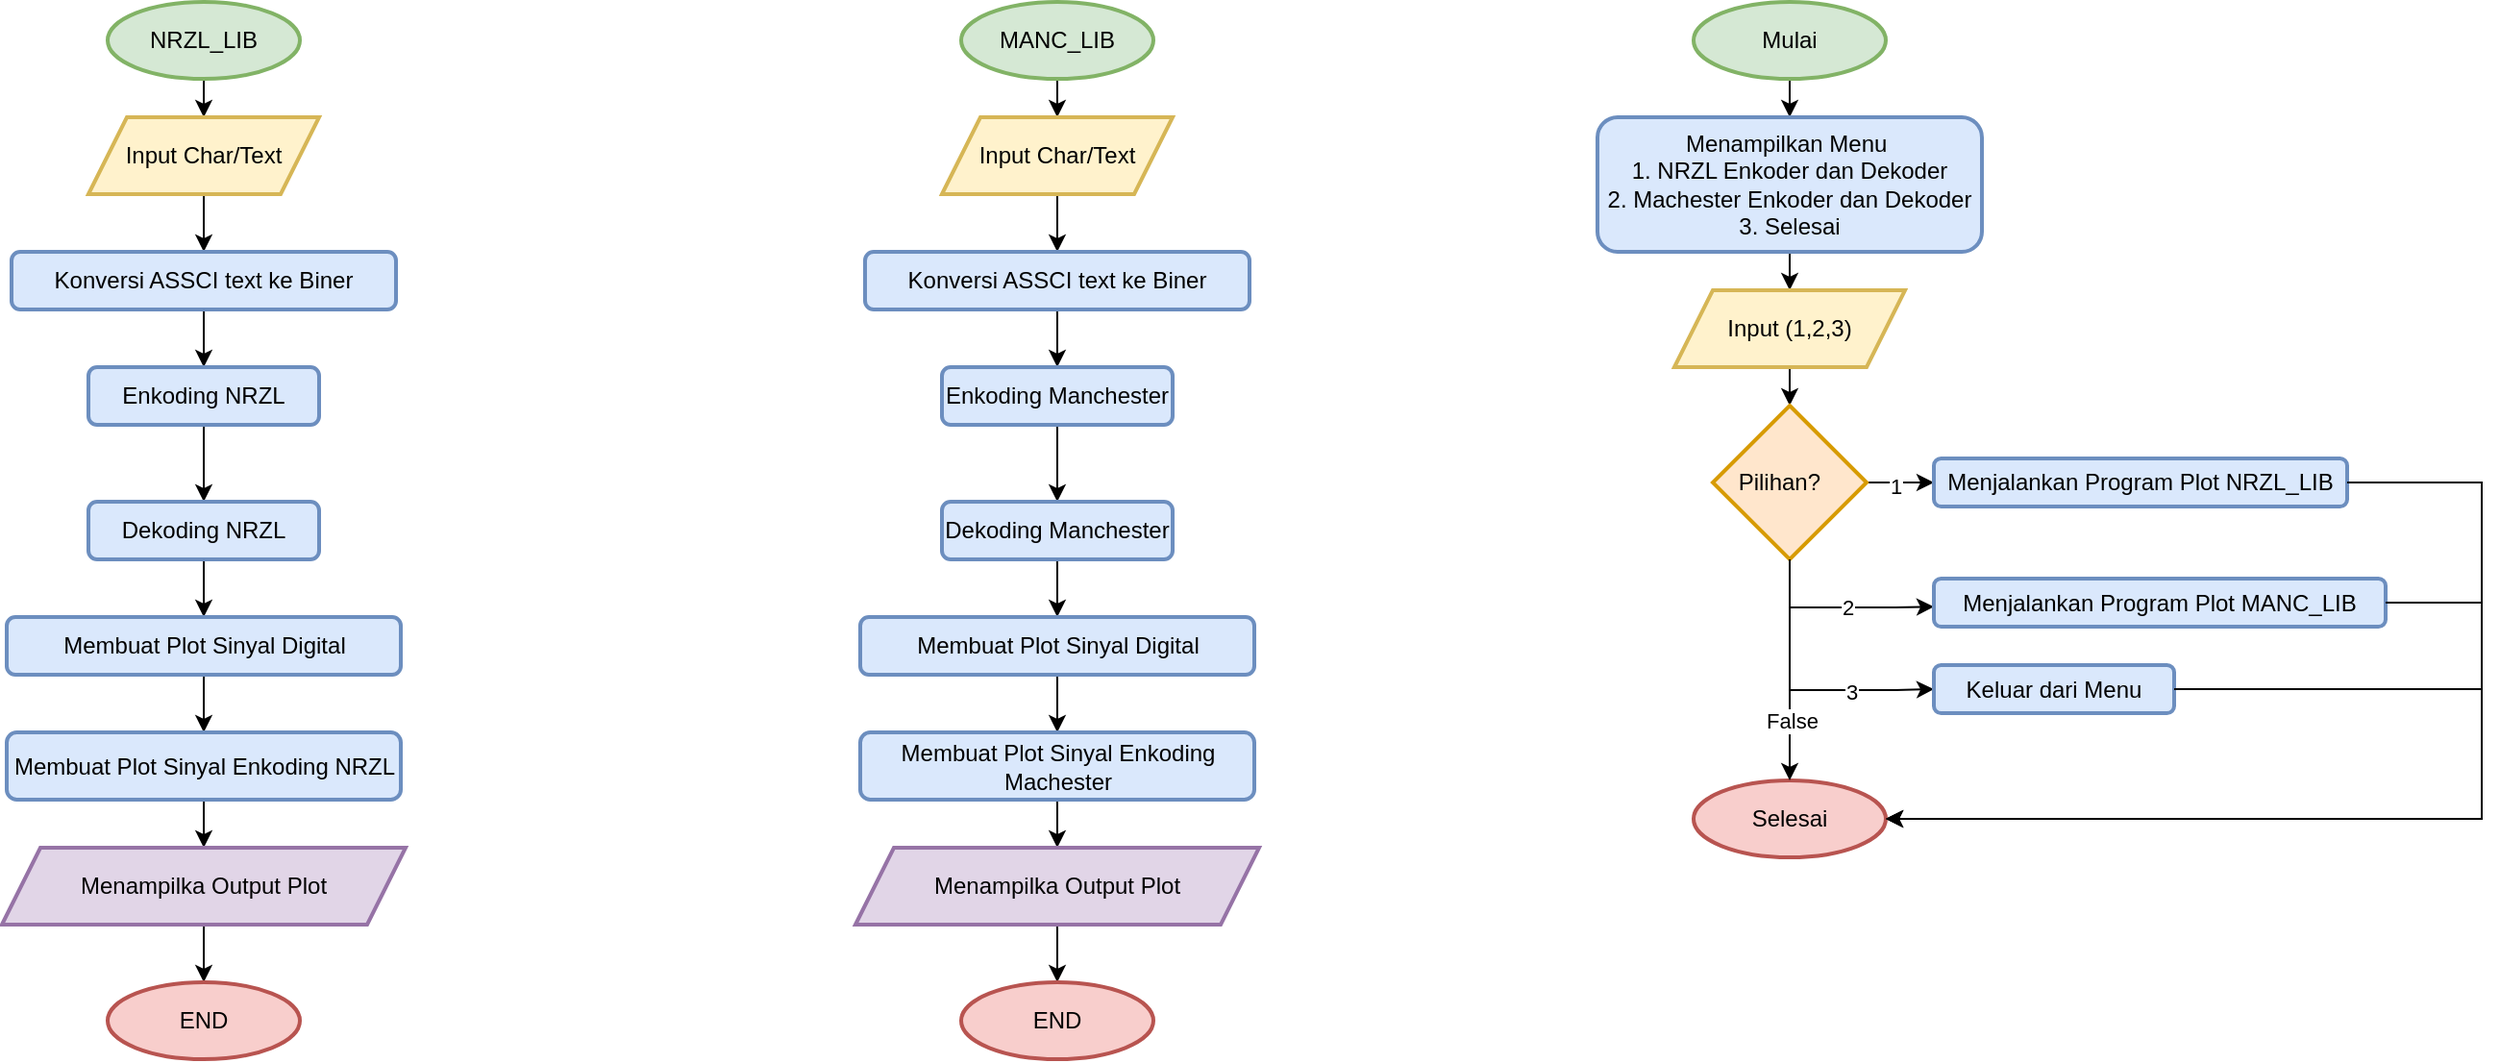 <mxfile version="24.0.4" type="device">
  <diagram id="C5RBs43oDa-KdzZeNtuy" name="Page-1">
    <mxGraphModel dx="750" dy="478" grid="0" gridSize="10" guides="1" tooltips="1" connect="1" arrows="1" fold="1" page="1" pageScale="1" pageWidth="827" pageHeight="1169" math="0" shadow="0">
      <root>
        <mxCell id="WIyWlLk6GJQsqaUBKTNV-0" />
        <mxCell id="WIyWlLk6GJQsqaUBKTNV-1" parent="WIyWlLk6GJQsqaUBKTNV-0" />
        <mxCell id="xp57jLWlR92X92yu9Kc1-2" value="" style="edgeStyle=orthogonalEdgeStyle;rounded=0;orthogonalLoop=1;jettySize=auto;html=1;" edge="1" parent="WIyWlLk6GJQsqaUBKTNV-1" source="xp57jLWlR92X92yu9Kc1-0" target="xp57jLWlR92X92yu9Kc1-1">
          <mxGeometry relative="1" as="geometry" />
        </mxCell>
        <mxCell id="xp57jLWlR92X92yu9Kc1-0" value="NRZL_LIB" style="strokeWidth=2;html=1;shape=mxgraph.flowchart.start_1;whiteSpace=wrap;fillColor=#d5e8d4;strokeColor=#82b366;" vertex="1" parent="WIyWlLk6GJQsqaUBKTNV-1">
          <mxGeometry x="85" y="40" width="100" height="40" as="geometry" />
        </mxCell>
        <mxCell id="xp57jLWlR92X92yu9Kc1-4" value="" style="edgeStyle=orthogonalEdgeStyle;rounded=0;orthogonalLoop=1;jettySize=auto;html=1;" edge="1" parent="WIyWlLk6GJQsqaUBKTNV-1" source="xp57jLWlR92X92yu9Kc1-1" target="xp57jLWlR92X92yu9Kc1-3">
          <mxGeometry relative="1" as="geometry" />
        </mxCell>
        <mxCell id="xp57jLWlR92X92yu9Kc1-1" value="Input Char/Text" style="shape=parallelogram;perimeter=parallelogramPerimeter;whiteSpace=wrap;html=1;fixedSize=1;strokeWidth=2;fillColor=#fff2cc;strokeColor=#d6b656;" vertex="1" parent="WIyWlLk6GJQsqaUBKTNV-1">
          <mxGeometry x="75" y="100" width="120" height="40" as="geometry" />
        </mxCell>
        <mxCell id="xp57jLWlR92X92yu9Kc1-6" value="" style="edgeStyle=orthogonalEdgeStyle;rounded=0;orthogonalLoop=1;jettySize=auto;html=1;" edge="1" parent="WIyWlLk6GJQsqaUBKTNV-1" source="xp57jLWlR92X92yu9Kc1-3" target="xp57jLWlR92X92yu9Kc1-5">
          <mxGeometry relative="1" as="geometry" />
        </mxCell>
        <mxCell id="xp57jLWlR92X92yu9Kc1-3" value="Konversi ASSCI text&amp;nbsp;ke Biner" style="rounded=1;whiteSpace=wrap;html=1;strokeWidth=2;fillColor=#dae8fc;strokeColor=#6c8ebf;" vertex="1" parent="WIyWlLk6GJQsqaUBKTNV-1">
          <mxGeometry x="35" y="170" width="200" height="30" as="geometry" />
        </mxCell>
        <mxCell id="xp57jLWlR92X92yu9Kc1-8" value="" style="edgeStyle=orthogonalEdgeStyle;rounded=0;orthogonalLoop=1;jettySize=auto;html=1;" edge="1" parent="WIyWlLk6GJQsqaUBKTNV-1" source="xp57jLWlR92X92yu9Kc1-5" target="xp57jLWlR92X92yu9Kc1-7">
          <mxGeometry relative="1" as="geometry" />
        </mxCell>
        <mxCell id="xp57jLWlR92X92yu9Kc1-5" value="Enkoding NRZL" style="whiteSpace=wrap;html=1;rounded=1;strokeWidth=2;fillColor=#dae8fc;strokeColor=#6c8ebf;" vertex="1" parent="WIyWlLk6GJQsqaUBKTNV-1">
          <mxGeometry x="75" y="230" width="120" height="30" as="geometry" />
        </mxCell>
        <mxCell id="xp57jLWlR92X92yu9Kc1-10" value="" style="edgeStyle=orthogonalEdgeStyle;rounded=0;orthogonalLoop=1;jettySize=auto;html=1;" edge="1" parent="WIyWlLk6GJQsqaUBKTNV-1" source="xp57jLWlR92X92yu9Kc1-7" target="xp57jLWlR92X92yu9Kc1-9">
          <mxGeometry relative="1" as="geometry" />
        </mxCell>
        <mxCell id="xp57jLWlR92X92yu9Kc1-7" value="Dekoding NRZL" style="whiteSpace=wrap;html=1;rounded=1;strokeWidth=2;fillColor=#dae8fc;strokeColor=#6c8ebf;" vertex="1" parent="WIyWlLk6GJQsqaUBKTNV-1">
          <mxGeometry x="75" y="300" width="120" height="30" as="geometry" />
        </mxCell>
        <mxCell id="xp57jLWlR92X92yu9Kc1-12" value="" style="edgeStyle=orthogonalEdgeStyle;rounded=0;orthogonalLoop=1;jettySize=auto;html=1;" edge="1" parent="WIyWlLk6GJQsqaUBKTNV-1" source="xp57jLWlR92X92yu9Kc1-9" target="xp57jLWlR92X92yu9Kc1-11">
          <mxGeometry relative="1" as="geometry" />
        </mxCell>
        <mxCell id="xp57jLWlR92X92yu9Kc1-9" value="Membuat Plot Sinyal Digital" style="whiteSpace=wrap;html=1;rounded=1;strokeWidth=2;fillColor=#dae8fc;strokeColor=#6c8ebf;" vertex="1" parent="WIyWlLk6GJQsqaUBKTNV-1">
          <mxGeometry x="32.5" y="360" width="205" height="30" as="geometry" />
        </mxCell>
        <mxCell id="xp57jLWlR92X92yu9Kc1-22" value="" style="edgeStyle=orthogonalEdgeStyle;rounded=0;orthogonalLoop=1;jettySize=auto;html=1;" edge="1" parent="WIyWlLk6GJQsqaUBKTNV-1" source="xp57jLWlR92X92yu9Kc1-11" target="xp57jLWlR92X92yu9Kc1-21">
          <mxGeometry relative="1" as="geometry" />
        </mxCell>
        <mxCell id="xp57jLWlR92X92yu9Kc1-11" value="Membuat Plot Sinyal Enkoding NRZL" style="whiteSpace=wrap;html=1;rounded=1;strokeWidth=2;fillColor=#dae8fc;strokeColor=#6c8ebf;" vertex="1" parent="WIyWlLk6GJQsqaUBKTNV-1">
          <mxGeometry x="32.5" y="420" width="205" height="35" as="geometry" />
        </mxCell>
        <mxCell id="xp57jLWlR92X92yu9Kc1-24" value="" style="edgeStyle=orthogonalEdgeStyle;rounded=0;orthogonalLoop=1;jettySize=auto;html=1;" edge="1" parent="WIyWlLk6GJQsqaUBKTNV-1" source="xp57jLWlR92X92yu9Kc1-21" target="xp57jLWlR92X92yu9Kc1-23">
          <mxGeometry relative="1" as="geometry" />
        </mxCell>
        <mxCell id="xp57jLWlR92X92yu9Kc1-21" value="Menampilka Output Plot" style="shape=parallelogram;perimeter=parallelogramPerimeter;whiteSpace=wrap;html=1;fixedSize=1;strokeWidth=2;fillColor=#e1d5e7;strokeColor=#9673a6;" vertex="1" parent="WIyWlLk6GJQsqaUBKTNV-1">
          <mxGeometry x="30" y="480" width="210" height="40" as="geometry" />
        </mxCell>
        <mxCell id="xp57jLWlR92X92yu9Kc1-23" value="END" style="strokeWidth=2;html=1;shape=mxgraph.flowchart.start_1;whiteSpace=wrap;fillColor=#f8cecc;strokeColor=#b85450;" vertex="1" parent="WIyWlLk6GJQsqaUBKTNV-1">
          <mxGeometry x="85" y="550" width="100" height="40" as="geometry" />
        </mxCell>
        <mxCell id="xp57jLWlR92X92yu9Kc1-25" value="" style="edgeStyle=orthogonalEdgeStyle;rounded=0;orthogonalLoop=1;jettySize=auto;html=1;" edge="1" parent="WIyWlLk6GJQsqaUBKTNV-1" source="xp57jLWlR92X92yu9Kc1-26" target="xp57jLWlR92X92yu9Kc1-28">
          <mxGeometry relative="1" as="geometry" />
        </mxCell>
        <mxCell id="xp57jLWlR92X92yu9Kc1-26" value="MANC_LIB" style="strokeWidth=2;html=1;shape=mxgraph.flowchart.start_1;whiteSpace=wrap;fillColor=#d5e8d4;strokeColor=#82b366;" vertex="1" parent="WIyWlLk6GJQsqaUBKTNV-1">
          <mxGeometry x="529" y="40" width="100" height="40" as="geometry" />
        </mxCell>
        <mxCell id="xp57jLWlR92X92yu9Kc1-27" value="" style="edgeStyle=orthogonalEdgeStyle;rounded=0;orthogonalLoop=1;jettySize=auto;html=1;" edge="1" parent="WIyWlLk6GJQsqaUBKTNV-1" source="xp57jLWlR92X92yu9Kc1-28" target="xp57jLWlR92X92yu9Kc1-30">
          <mxGeometry relative="1" as="geometry" />
        </mxCell>
        <mxCell id="xp57jLWlR92X92yu9Kc1-28" value="Input Char/Text" style="shape=parallelogram;perimeter=parallelogramPerimeter;whiteSpace=wrap;html=1;fixedSize=1;strokeWidth=2;fillColor=#fff2cc;strokeColor=#d6b656;" vertex="1" parent="WIyWlLk6GJQsqaUBKTNV-1">
          <mxGeometry x="519" y="100" width="120" height="40" as="geometry" />
        </mxCell>
        <mxCell id="xp57jLWlR92X92yu9Kc1-29" value="" style="edgeStyle=orthogonalEdgeStyle;rounded=0;orthogonalLoop=1;jettySize=auto;html=1;" edge="1" parent="WIyWlLk6GJQsqaUBKTNV-1" source="xp57jLWlR92X92yu9Kc1-30" target="xp57jLWlR92X92yu9Kc1-32">
          <mxGeometry relative="1" as="geometry" />
        </mxCell>
        <mxCell id="xp57jLWlR92X92yu9Kc1-30" value="Konversi ASSCI text&amp;nbsp;ke Biner" style="rounded=1;whiteSpace=wrap;html=1;strokeWidth=2;fillColor=#dae8fc;strokeColor=#6c8ebf;" vertex="1" parent="WIyWlLk6GJQsqaUBKTNV-1">
          <mxGeometry x="479" y="170" width="200" height="30" as="geometry" />
        </mxCell>
        <mxCell id="xp57jLWlR92X92yu9Kc1-31" value="" style="edgeStyle=orthogonalEdgeStyle;rounded=0;orthogonalLoop=1;jettySize=auto;html=1;" edge="1" parent="WIyWlLk6GJQsqaUBKTNV-1" source="xp57jLWlR92X92yu9Kc1-32" target="xp57jLWlR92X92yu9Kc1-34">
          <mxGeometry relative="1" as="geometry" />
        </mxCell>
        <mxCell id="xp57jLWlR92X92yu9Kc1-32" value="Enkoding Manchester" style="whiteSpace=wrap;html=1;rounded=1;strokeWidth=2;fillColor=#dae8fc;strokeColor=#6c8ebf;" vertex="1" parent="WIyWlLk6GJQsqaUBKTNV-1">
          <mxGeometry x="519" y="230" width="120" height="30" as="geometry" />
        </mxCell>
        <mxCell id="xp57jLWlR92X92yu9Kc1-33" value="" style="edgeStyle=orthogonalEdgeStyle;rounded=0;orthogonalLoop=1;jettySize=auto;html=1;" edge="1" parent="WIyWlLk6GJQsqaUBKTNV-1" source="xp57jLWlR92X92yu9Kc1-34" target="xp57jLWlR92X92yu9Kc1-36">
          <mxGeometry relative="1" as="geometry" />
        </mxCell>
        <mxCell id="xp57jLWlR92X92yu9Kc1-34" value="Dekoding Manchester" style="whiteSpace=wrap;html=1;rounded=1;strokeWidth=2;fillColor=#dae8fc;strokeColor=#6c8ebf;" vertex="1" parent="WIyWlLk6GJQsqaUBKTNV-1">
          <mxGeometry x="519" y="300" width="120" height="30" as="geometry" />
        </mxCell>
        <mxCell id="xp57jLWlR92X92yu9Kc1-35" value="" style="edgeStyle=orthogonalEdgeStyle;rounded=0;orthogonalLoop=1;jettySize=auto;html=1;" edge="1" parent="WIyWlLk6GJQsqaUBKTNV-1" source="xp57jLWlR92X92yu9Kc1-36" target="xp57jLWlR92X92yu9Kc1-38">
          <mxGeometry relative="1" as="geometry" />
        </mxCell>
        <mxCell id="xp57jLWlR92X92yu9Kc1-36" value="Membuat Plot Sinyal Digital" style="whiteSpace=wrap;html=1;rounded=1;strokeWidth=2;fillColor=#dae8fc;strokeColor=#6c8ebf;" vertex="1" parent="WIyWlLk6GJQsqaUBKTNV-1">
          <mxGeometry x="476.5" y="360" width="205" height="30" as="geometry" />
        </mxCell>
        <mxCell id="xp57jLWlR92X92yu9Kc1-37" value="" style="edgeStyle=orthogonalEdgeStyle;rounded=0;orthogonalLoop=1;jettySize=auto;html=1;" edge="1" parent="WIyWlLk6GJQsqaUBKTNV-1" source="xp57jLWlR92X92yu9Kc1-38" target="xp57jLWlR92X92yu9Kc1-40">
          <mxGeometry relative="1" as="geometry" />
        </mxCell>
        <mxCell id="xp57jLWlR92X92yu9Kc1-38" value="Membuat Plot Sinyal Enkoding Machester" style="whiteSpace=wrap;html=1;rounded=1;strokeWidth=2;fillColor=#dae8fc;strokeColor=#6c8ebf;" vertex="1" parent="WIyWlLk6GJQsqaUBKTNV-1">
          <mxGeometry x="476.5" y="420" width="205" height="35" as="geometry" />
        </mxCell>
        <mxCell id="xp57jLWlR92X92yu9Kc1-39" value="" style="edgeStyle=orthogonalEdgeStyle;rounded=0;orthogonalLoop=1;jettySize=auto;html=1;" edge="1" parent="WIyWlLk6GJQsqaUBKTNV-1" source="xp57jLWlR92X92yu9Kc1-40" target="xp57jLWlR92X92yu9Kc1-41">
          <mxGeometry relative="1" as="geometry" />
        </mxCell>
        <mxCell id="xp57jLWlR92X92yu9Kc1-40" value="Menampilka Output Plot" style="shape=parallelogram;perimeter=parallelogramPerimeter;whiteSpace=wrap;html=1;fixedSize=1;strokeWidth=2;fillColor=#e1d5e7;strokeColor=#9673a6;" vertex="1" parent="WIyWlLk6GJQsqaUBKTNV-1">
          <mxGeometry x="474" y="480" width="210" height="40" as="geometry" />
        </mxCell>
        <mxCell id="xp57jLWlR92X92yu9Kc1-41" value="END" style="strokeWidth=2;html=1;shape=mxgraph.flowchart.start_1;whiteSpace=wrap;fillColor=#f8cecc;strokeColor=#b85450;" vertex="1" parent="WIyWlLk6GJQsqaUBKTNV-1">
          <mxGeometry x="529" y="550" width="100" height="40" as="geometry" />
        </mxCell>
        <mxCell id="xp57jLWlR92X92yu9Kc1-59" value="" style="edgeStyle=orthogonalEdgeStyle;rounded=0;orthogonalLoop=1;jettySize=auto;html=1;" edge="1" parent="WIyWlLk6GJQsqaUBKTNV-1" source="xp57jLWlR92X92yu9Kc1-43" target="xp57jLWlR92X92yu9Kc1-47">
          <mxGeometry relative="1" as="geometry" />
        </mxCell>
        <mxCell id="xp57jLWlR92X92yu9Kc1-43" value="Mulai" style="strokeWidth=2;html=1;shape=mxgraph.flowchart.start_1;whiteSpace=wrap;fillColor=#d5e8d4;strokeColor=#82b366;" vertex="1" parent="WIyWlLk6GJQsqaUBKTNV-1">
          <mxGeometry x="910" y="40" width="100" height="40" as="geometry" />
        </mxCell>
        <mxCell id="xp57jLWlR92X92yu9Kc1-61" value="" style="edgeStyle=orthogonalEdgeStyle;rounded=0;orthogonalLoop=1;jettySize=auto;html=1;" edge="1" parent="WIyWlLk6GJQsqaUBKTNV-1" source="xp57jLWlR92X92yu9Kc1-47" target="xp57jLWlR92X92yu9Kc1-60">
          <mxGeometry relative="1" as="geometry" />
        </mxCell>
        <mxCell id="xp57jLWlR92X92yu9Kc1-47" value="Menampilkan Menu&amp;nbsp;&lt;br&gt;1. NRZL Enkoder dan Dekoder&lt;div&gt;2. Machester Enkoder dan Dekoder&lt;/div&gt;&lt;div&gt;3. Selesai&lt;/div&gt;" style="rounded=1;whiteSpace=wrap;html=1;strokeWidth=2;fillColor=#dae8fc;strokeColor=#6c8ebf;align=center;" vertex="1" parent="WIyWlLk6GJQsqaUBKTNV-1">
          <mxGeometry x="860" y="100" width="200" height="70" as="geometry" />
        </mxCell>
        <mxCell id="xp57jLWlR92X92yu9Kc1-58" value="Selesai" style="strokeWidth=2;html=1;shape=mxgraph.flowchart.start_1;whiteSpace=wrap;fillColor=#f8cecc;strokeColor=#b85450;" vertex="1" parent="WIyWlLk6GJQsqaUBKTNV-1">
          <mxGeometry x="910" y="445" width="100" height="40" as="geometry" />
        </mxCell>
        <mxCell id="xp57jLWlR92X92yu9Kc1-63" value="" style="edgeStyle=orthogonalEdgeStyle;rounded=0;orthogonalLoop=1;jettySize=auto;html=1;" edge="1" parent="WIyWlLk6GJQsqaUBKTNV-1" source="xp57jLWlR92X92yu9Kc1-60" target="xp57jLWlR92X92yu9Kc1-62">
          <mxGeometry relative="1" as="geometry" />
        </mxCell>
        <mxCell id="xp57jLWlR92X92yu9Kc1-60" value="Input (1,2,3)" style="shape=parallelogram;perimeter=parallelogramPerimeter;whiteSpace=wrap;html=1;fixedSize=1;strokeWidth=2;fillColor=#fff2cc;strokeColor=#d6b656;" vertex="1" parent="WIyWlLk6GJQsqaUBKTNV-1">
          <mxGeometry x="900" y="190" width="120" height="40" as="geometry" />
        </mxCell>
        <mxCell id="xp57jLWlR92X92yu9Kc1-66" value="" style="edgeStyle=orthogonalEdgeStyle;rounded=0;orthogonalLoop=1;jettySize=auto;html=1;" edge="1" parent="WIyWlLk6GJQsqaUBKTNV-1" source="xp57jLWlR92X92yu9Kc1-62" target="xp57jLWlR92X92yu9Kc1-65">
          <mxGeometry relative="1" as="geometry" />
        </mxCell>
        <mxCell id="xp57jLWlR92X92yu9Kc1-77" value="1" style="edgeLabel;html=1;align=center;verticalAlign=middle;resizable=0;points=[];" vertex="1" connectable="0" parent="xp57jLWlR92X92yu9Kc1-66">
          <mxGeometry x="-0.363" y="-2" relative="1" as="geometry">
            <mxPoint as="offset" />
          </mxGeometry>
        </mxCell>
        <mxCell id="xp57jLWlR92X92yu9Kc1-68" value="" style="edgeStyle=orthogonalEdgeStyle;rounded=0;orthogonalLoop=1;jettySize=auto;html=1;entryX=0;entryY=0.585;entryDx=0;entryDy=0;entryPerimeter=0;" edge="1" parent="WIyWlLk6GJQsqaUBKTNV-1" target="xp57jLWlR92X92yu9Kc1-67">
          <mxGeometry relative="1" as="geometry">
            <mxPoint x="960.0" y="330.0" as="sourcePoint" />
            <Array as="points">
              <mxPoint x="960" y="355" />
              <mxPoint x="1015" y="355" />
            </Array>
          </mxGeometry>
        </mxCell>
        <mxCell id="xp57jLWlR92X92yu9Kc1-78" value="2" style="edgeLabel;html=1;align=center;verticalAlign=middle;resizable=0;points=[];" vertex="1" connectable="0" parent="xp57jLWlR92X92yu9Kc1-68">
          <mxGeometry x="0.102" relative="1" as="geometry">
            <mxPoint as="offset" />
          </mxGeometry>
        </mxCell>
        <mxCell id="xp57jLWlR92X92yu9Kc1-81" style="edgeStyle=orthogonalEdgeStyle;rounded=0;orthogonalLoop=1;jettySize=auto;html=1;entryX=0;entryY=0.5;entryDx=0;entryDy=0;" edge="1" parent="WIyWlLk6GJQsqaUBKTNV-1" source="xp57jLWlR92X92yu9Kc1-62" target="xp57jLWlR92X92yu9Kc1-72">
          <mxGeometry relative="1" as="geometry">
            <Array as="points">
              <mxPoint x="960" y="398" />
              <mxPoint x="1015" y="398" />
            </Array>
          </mxGeometry>
        </mxCell>
        <mxCell id="xp57jLWlR92X92yu9Kc1-82" value="3" style="edgeLabel;html=1;align=center;verticalAlign=middle;resizable=0;points=[];" vertex="1" connectable="0" parent="xp57jLWlR92X92yu9Kc1-81">
          <mxGeometry x="0.392" y="-1" relative="1" as="geometry">
            <mxPoint as="offset" />
          </mxGeometry>
        </mxCell>
        <mxCell id="xp57jLWlR92X92yu9Kc1-62" value="Pilihan?&lt;span style=&quot;white-space: pre;&quot;&gt;&#x9;&lt;/span&gt;" style="rhombus;whiteSpace=wrap;html=1;fillColor=#ffe6cc;strokeColor=#d79b00;strokeWidth=2;" vertex="1" parent="WIyWlLk6GJQsqaUBKTNV-1">
          <mxGeometry x="920" y="250" width="80" height="80" as="geometry" />
        </mxCell>
        <mxCell id="xp57jLWlR92X92yu9Kc1-65" value="Menjalankan Program Plot NRZL_LIB" style="rounded=1;whiteSpace=wrap;html=1;fillColor=#dae8fc;strokeColor=#6c8ebf;strokeWidth=2;" vertex="1" parent="WIyWlLk6GJQsqaUBKTNV-1">
          <mxGeometry x="1035" y="277.5" width="215" height="25" as="geometry" />
        </mxCell>
        <mxCell id="xp57jLWlR92X92yu9Kc1-67" value="Menjalankan Program Plot MANC_LIB" style="rounded=1;whiteSpace=wrap;html=1;fillColor=#dae8fc;strokeColor=#6c8ebf;strokeWidth=2;" vertex="1" parent="WIyWlLk6GJQsqaUBKTNV-1">
          <mxGeometry x="1035" y="340" width="235" height="25" as="geometry" />
        </mxCell>
        <mxCell id="xp57jLWlR92X92yu9Kc1-70" style="edgeStyle=orthogonalEdgeStyle;rounded=0;orthogonalLoop=1;jettySize=auto;html=1;entryX=1;entryY=0.5;entryDx=0;entryDy=0;entryPerimeter=0;" edge="1" parent="WIyWlLk6GJQsqaUBKTNV-1" source="xp57jLWlR92X92yu9Kc1-65" target="xp57jLWlR92X92yu9Kc1-58">
          <mxGeometry relative="1" as="geometry">
            <Array as="points">
              <mxPoint x="1320" y="290" />
              <mxPoint x="1320" y="465" />
            </Array>
          </mxGeometry>
        </mxCell>
        <mxCell id="xp57jLWlR92X92yu9Kc1-72" value="Keluar dari Menu" style="rounded=1;whiteSpace=wrap;html=1;fillColor=#dae8fc;strokeColor=#6c8ebf;strokeWidth=2;" vertex="1" parent="WIyWlLk6GJQsqaUBKTNV-1">
          <mxGeometry x="1035" y="385" width="125" height="25" as="geometry" />
        </mxCell>
        <mxCell id="xp57jLWlR92X92yu9Kc1-73" style="edgeStyle=orthogonalEdgeStyle;rounded=0;orthogonalLoop=1;jettySize=auto;html=1;entryX=1;entryY=0.5;entryDx=0;entryDy=0;entryPerimeter=0;" edge="1" parent="WIyWlLk6GJQsqaUBKTNV-1" source="xp57jLWlR92X92yu9Kc1-72" target="xp57jLWlR92X92yu9Kc1-58">
          <mxGeometry relative="1" as="geometry">
            <Array as="points">
              <mxPoint x="1320" y="397" />
              <mxPoint x="1320" y="465" />
            </Array>
          </mxGeometry>
        </mxCell>
        <mxCell id="xp57jLWlR92X92yu9Kc1-74" style="edgeStyle=orthogonalEdgeStyle;rounded=0;orthogonalLoop=1;jettySize=auto;html=1;entryX=0.5;entryY=0;entryDx=0;entryDy=0;entryPerimeter=0;" edge="1" parent="WIyWlLk6GJQsqaUBKTNV-1" source="xp57jLWlR92X92yu9Kc1-62" target="xp57jLWlR92X92yu9Kc1-58">
          <mxGeometry relative="1" as="geometry" />
        </mxCell>
        <mxCell id="xp57jLWlR92X92yu9Kc1-80" value="False" style="edgeLabel;html=1;align=center;verticalAlign=middle;resizable=0;points=[];" vertex="1" connectable="0" parent="xp57jLWlR92X92yu9Kc1-74">
          <mxGeometry x="0.448" y="1" relative="1" as="geometry">
            <mxPoint as="offset" />
          </mxGeometry>
        </mxCell>
        <mxCell id="xp57jLWlR92X92yu9Kc1-76" style="edgeStyle=orthogonalEdgeStyle;rounded=0;orthogonalLoop=1;jettySize=auto;html=1;entryX=1;entryY=0.5;entryDx=0;entryDy=0;entryPerimeter=0;" edge="1" parent="WIyWlLk6GJQsqaUBKTNV-1" source="xp57jLWlR92X92yu9Kc1-67" target="xp57jLWlR92X92yu9Kc1-58">
          <mxGeometry relative="1" as="geometry">
            <Array as="points">
              <mxPoint x="1320" y="352" />
              <mxPoint x="1320" y="465" />
            </Array>
          </mxGeometry>
        </mxCell>
      </root>
    </mxGraphModel>
  </diagram>
</mxfile>
